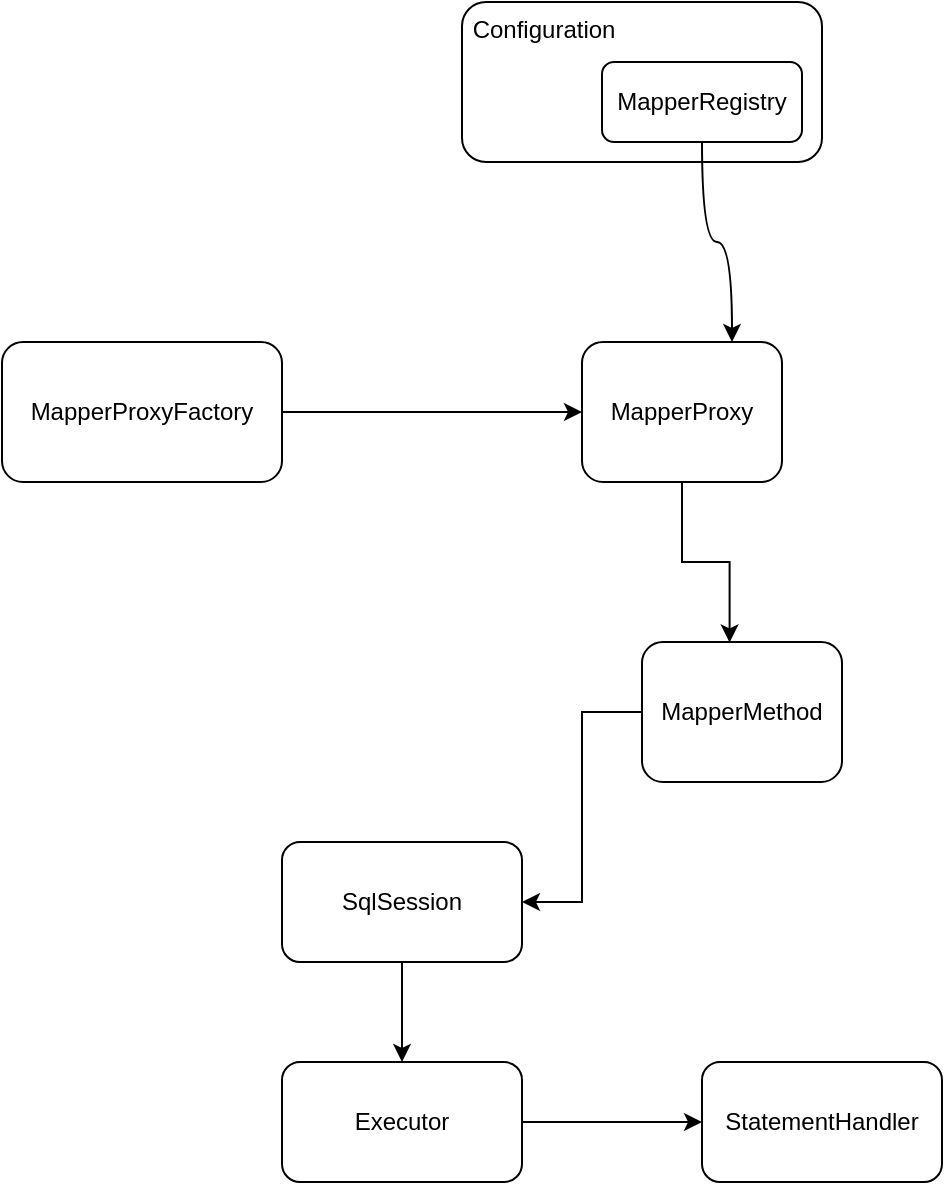 <mxfile version="13.6.2" type="device"><diagram id="WcrorX-1yBT2KBAX4M6Y" name="Page-1"><mxGraphModel dx="1038" dy="557" grid="1" gridSize="10" guides="1" tooltips="1" connect="1" arrows="1" fold="1" page="1" pageScale="1" pageWidth="850" pageHeight="1100" math="0" shadow="0"><root><mxCell id="0"/><mxCell id="1" parent="0"/><mxCell id="0tudmJxVDB82t5yPZNwd-3" style="edgeStyle=orthogonalEdgeStyle;rounded=0;orthogonalLoop=1;jettySize=auto;html=1;entryX=0;entryY=0.5;entryDx=0;entryDy=0;" edge="1" parent="1" source="0tudmJxVDB82t5yPZNwd-1" target="0tudmJxVDB82t5yPZNwd-2"><mxGeometry relative="1" as="geometry"/></mxCell><mxCell id="0tudmJxVDB82t5yPZNwd-1" value="MapperProxyFactory" style="rounded=1;whiteSpace=wrap;html=1;" vertex="1" parent="1"><mxGeometry x="80" y="200" width="140" height="70" as="geometry"/></mxCell><mxCell id="0tudmJxVDB82t5yPZNwd-5" style="edgeStyle=orthogonalEdgeStyle;rounded=0;orthogonalLoop=1;jettySize=auto;html=1;entryX=0.438;entryY=0.003;entryDx=0;entryDy=0;entryPerimeter=0;" edge="1" parent="1" source="0tudmJxVDB82t5yPZNwd-2" target="0tudmJxVDB82t5yPZNwd-4"><mxGeometry relative="1" as="geometry"/></mxCell><mxCell id="0tudmJxVDB82t5yPZNwd-2" value="MapperProxy" style="rounded=1;whiteSpace=wrap;html=1;" vertex="1" parent="1"><mxGeometry x="370" y="200" width="100" height="70" as="geometry"/></mxCell><mxCell id="0tudmJxVDB82t5yPZNwd-7" style="edgeStyle=orthogonalEdgeStyle;rounded=0;orthogonalLoop=1;jettySize=auto;html=1;entryX=1;entryY=0.5;entryDx=0;entryDy=0;" edge="1" parent="1" source="0tudmJxVDB82t5yPZNwd-4" target="0tudmJxVDB82t5yPZNwd-6"><mxGeometry relative="1" as="geometry"/></mxCell><mxCell id="0tudmJxVDB82t5yPZNwd-4" value="MapperMethod" style="rounded=1;whiteSpace=wrap;html=1;" vertex="1" parent="1"><mxGeometry x="400" y="350" width="100" height="70" as="geometry"/></mxCell><mxCell id="0tudmJxVDB82t5yPZNwd-9" style="edgeStyle=orthogonalEdgeStyle;rounded=0;orthogonalLoop=1;jettySize=auto;html=1;" edge="1" parent="1" source="0tudmJxVDB82t5yPZNwd-6" target="0tudmJxVDB82t5yPZNwd-8"><mxGeometry relative="1" as="geometry"/></mxCell><mxCell id="0tudmJxVDB82t5yPZNwd-6" value="SqlSession" style="rounded=1;whiteSpace=wrap;html=1;" vertex="1" parent="1"><mxGeometry x="220" y="450" width="120" height="60" as="geometry"/></mxCell><mxCell id="0tudmJxVDB82t5yPZNwd-11" style="edgeStyle=orthogonalEdgeStyle;rounded=0;orthogonalLoop=1;jettySize=auto;html=1;entryX=0;entryY=0.5;entryDx=0;entryDy=0;" edge="1" parent="1" source="0tudmJxVDB82t5yPZNwd-8" target="0tudmJxVDB82t5yPZNwd-10"><mxGeometry relative="1" as="geometry"/></mxCell><mxCell id="0tudmJxVDB82t5yPZNwd-8" value="Executor" style="rounded=1;whiteSpace=wrap;html=1;" vertex="1" parent="1"><mxGeometry x="220" y="560" width="120" height="60" as="geometry"/></mxCell><mxCell id="0tudmJxVDB82t5yPZNwd-10" value="StatementHandler" style="rounded=1;whiteSpace=wrap;html=1;" vertex="1" parent="1"><mxGeometry x="430" y="560" width="120" height="60" as="geometry"/></mxCell><mxCell id="0tudmJxVDB82t5yPZNwd-12" value="&amp;nbsp;Configuration" style="rounded=1;whiteSpace=wrap;html=1;align=left;verticalAlign=top;" vertex="1" parent="1"><mxGeometry x="310" y="30" width="180" height="80" as="geometry"/></mxCell><mxCell id="0tudmJxVDB82t5yPZNwd-14" style="edgeStyle=orthogonalEdgeStyle;rounded=0;orthogonalLoop=1;jettySize=auto;html=1;entryX=0.75;entryY=0;entryDx=0;entryDy=0;curved=1;" edge="1" parent="1" source="0tudmJxVDB82t5yPZNwd-13" target="0tudmJxVDB82t5yPZNwd-2"><mxGeometry relative="1" as="geometry"/></mxCell><mxCell id="0tudmJxVDB82t5yPZNwd-13" value="MapperRegistry" style="rounded=1;whiteSpace=wrap;html=1;" vertex="1" parent="1"><mxGeometry x="380" y="60" width="100" height="40" as="geometry"/></mxCell></root></mxGraphModel></diagram></mxfile>
